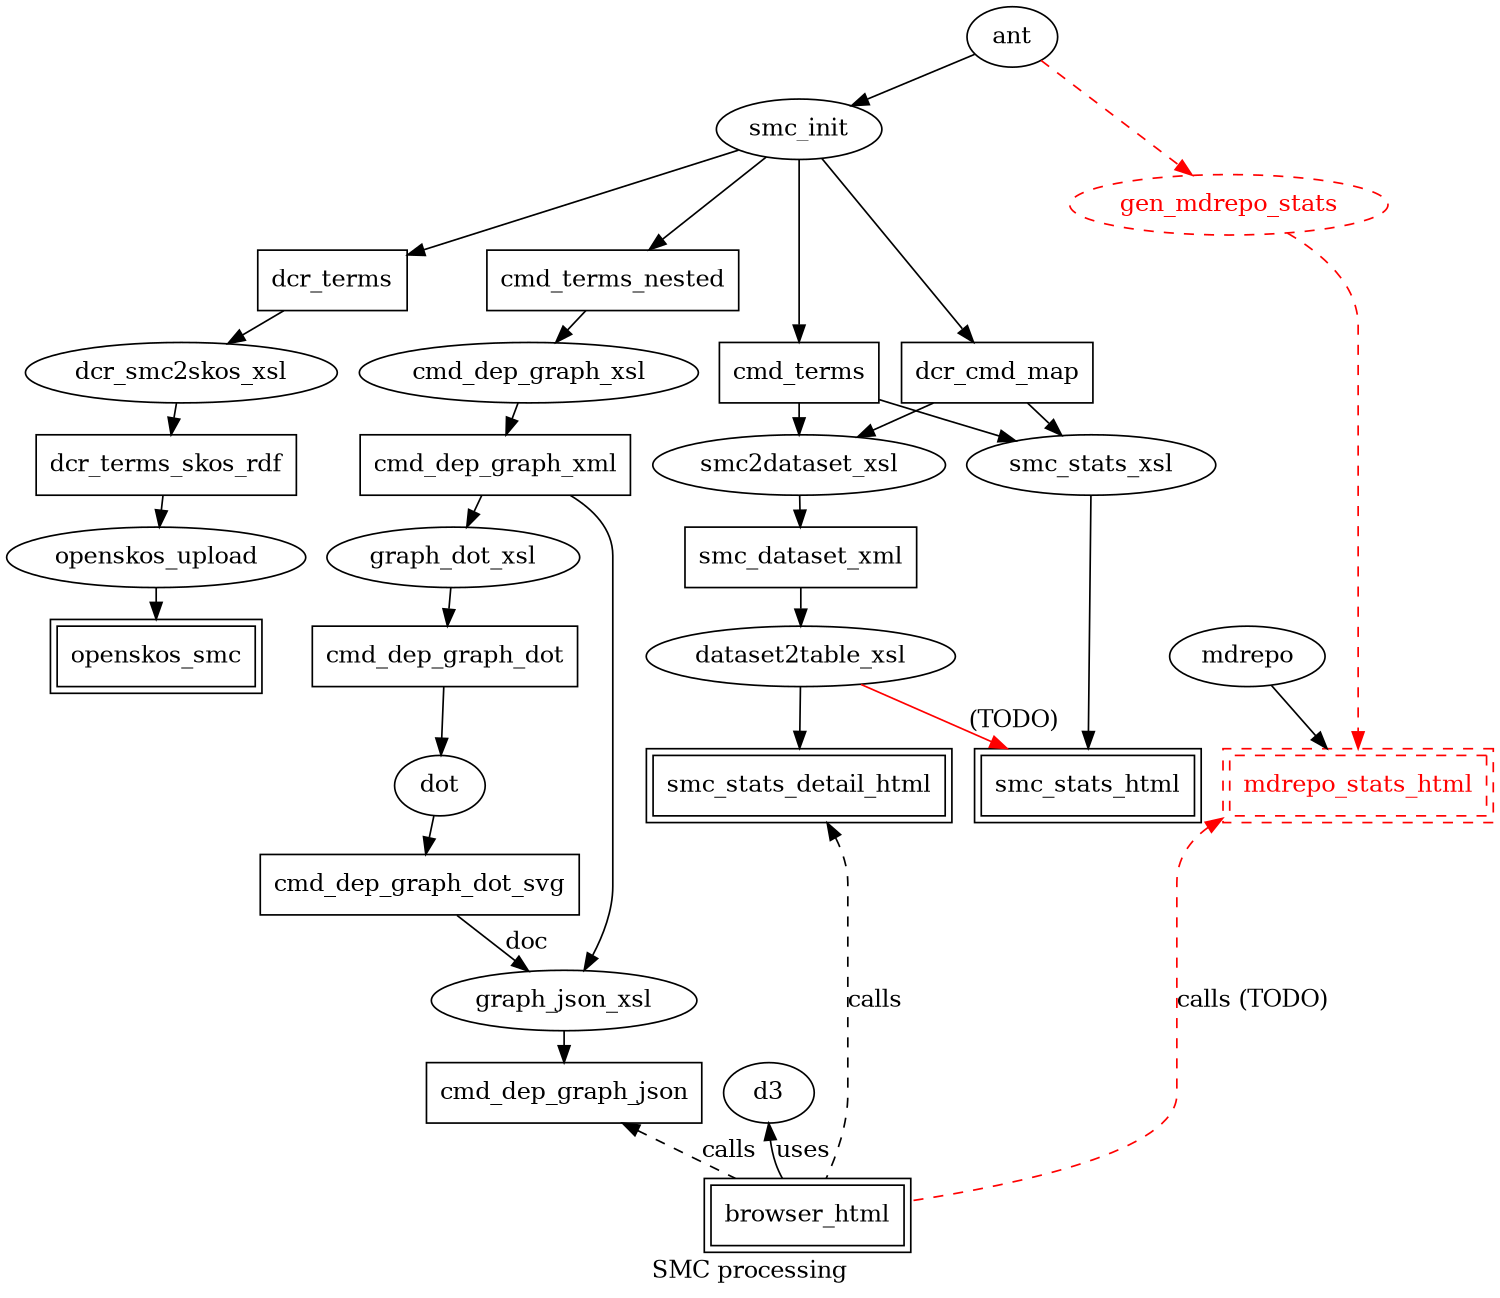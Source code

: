 /* 

dot -osmc_processing.png -Tpng smc_processing.dot

*/
digraph smc_processing {
  label="SMC processing";
	rankdir=TB;
	size="10,11";		
	ranksep=0.25;
	nodesep=0.18;

	/* graph [compound=true,
		mclimit=4,		
		remincross=true,
		nodesep = 0.1;	
	size="12,12";		
	];
	*/

/*
node [shape=none];
context;
term; */

/* data elements */
node [shape=box];
dcr_terms;
cmd_terms;
cmd_terms_nested;
dcr_cmd_map;
cmd_dep_graph_xml;
cmd_dep_graph_dot;
cmd_dep_graph_dot_svg;
cmd_dep_graph_json;
smc_dataset_xml;
dcr_terms_skos_rdf;


/* processing, code  */
node [shape=ellipse];
	ant;
	mdrepo;
	gen_mdrepo_stats [color=red,style=dashed, fontcolor=red];
	d3;
	dot;
	smc_init;
	cmd_dep_graph_xsl;
	graph_dot_xsl;
	graph_json_xsl;
	dcr_smc2skos_xsl;
	smc_stats_xsl;	
	openskos_upload;
	smc2dataset_xsl;
	dataset2table_xsl;

/* user "interfaces"  - human readable output */ 
node [shape=box, peripheries=2];
smc_stats_html;
browser_html;
mdrepo_stats_html [color=red,style=dashed, fontcolor=red];
smc_stats_detail_html;
openskos_smc;


	subgraph order {
	rank=same;
	dot;
		smc_stats_html;
		mdrepo_stats_html;
		smc_stats_detail_html;
	}

/* context -> list;
term -> map; */


ant -> smc_init -> cmd_terms_nested;
smc_init -> dcr_cmd_map;
smc_init -> dcr_terms;
smc_init -> cmd_terms;
cmd_terms_nested -> cmd_dep_graph_xsl -> cmd_dep_graph_xml;

cmd_dep_graph_xml -> graph_dot_xsl -> cmd_dep_graph_dot  -> dot -> cmd_dep_graph_dot_svg; 

cmd_dep_graph_xml -> graph_json_xsl -> cmd_dep_graph_json; 
cmd_dep_graph_dot_svg -> graph_json_xsl [label="doc"];

d3 -> browser_html [dir=back, label=uses];
cmd_dep_graph_json -> browser_html [dir=back, style=dashed, label=calls];
smc_stats_detail_html -> browser_html [dir=back, style=dashed, label=calls];
mdrepo -> mdrepo_stats_html;
ant -> gen_mdrepo_stats ->  mdrepo_stats_html [color=red,style=dashed];
mdrepo_stats_html -> browser_html [dir=back, style=dashed, label="calls (TODO)", color=red];


dcr_cmd_map -> smc_stats_xsl -> smc_stats_html; 
cmd_terms -> smc_stats_xsl;
dcr_cmd_map -> smc2dataset_xsl -> smc_dataset_xml -> dataset2table_xsl -> smc_stats_detail_html;
cmd_terms -> smc2dataset_xsl;

dataset2table_xsl -> smc_stats_html [label="(TODO)", color=red];

dcr_terms -> dcr_smc2skos_xsl -> dcr_terms_skos_rdf -> openskos_upload -> openskos_smc;


}